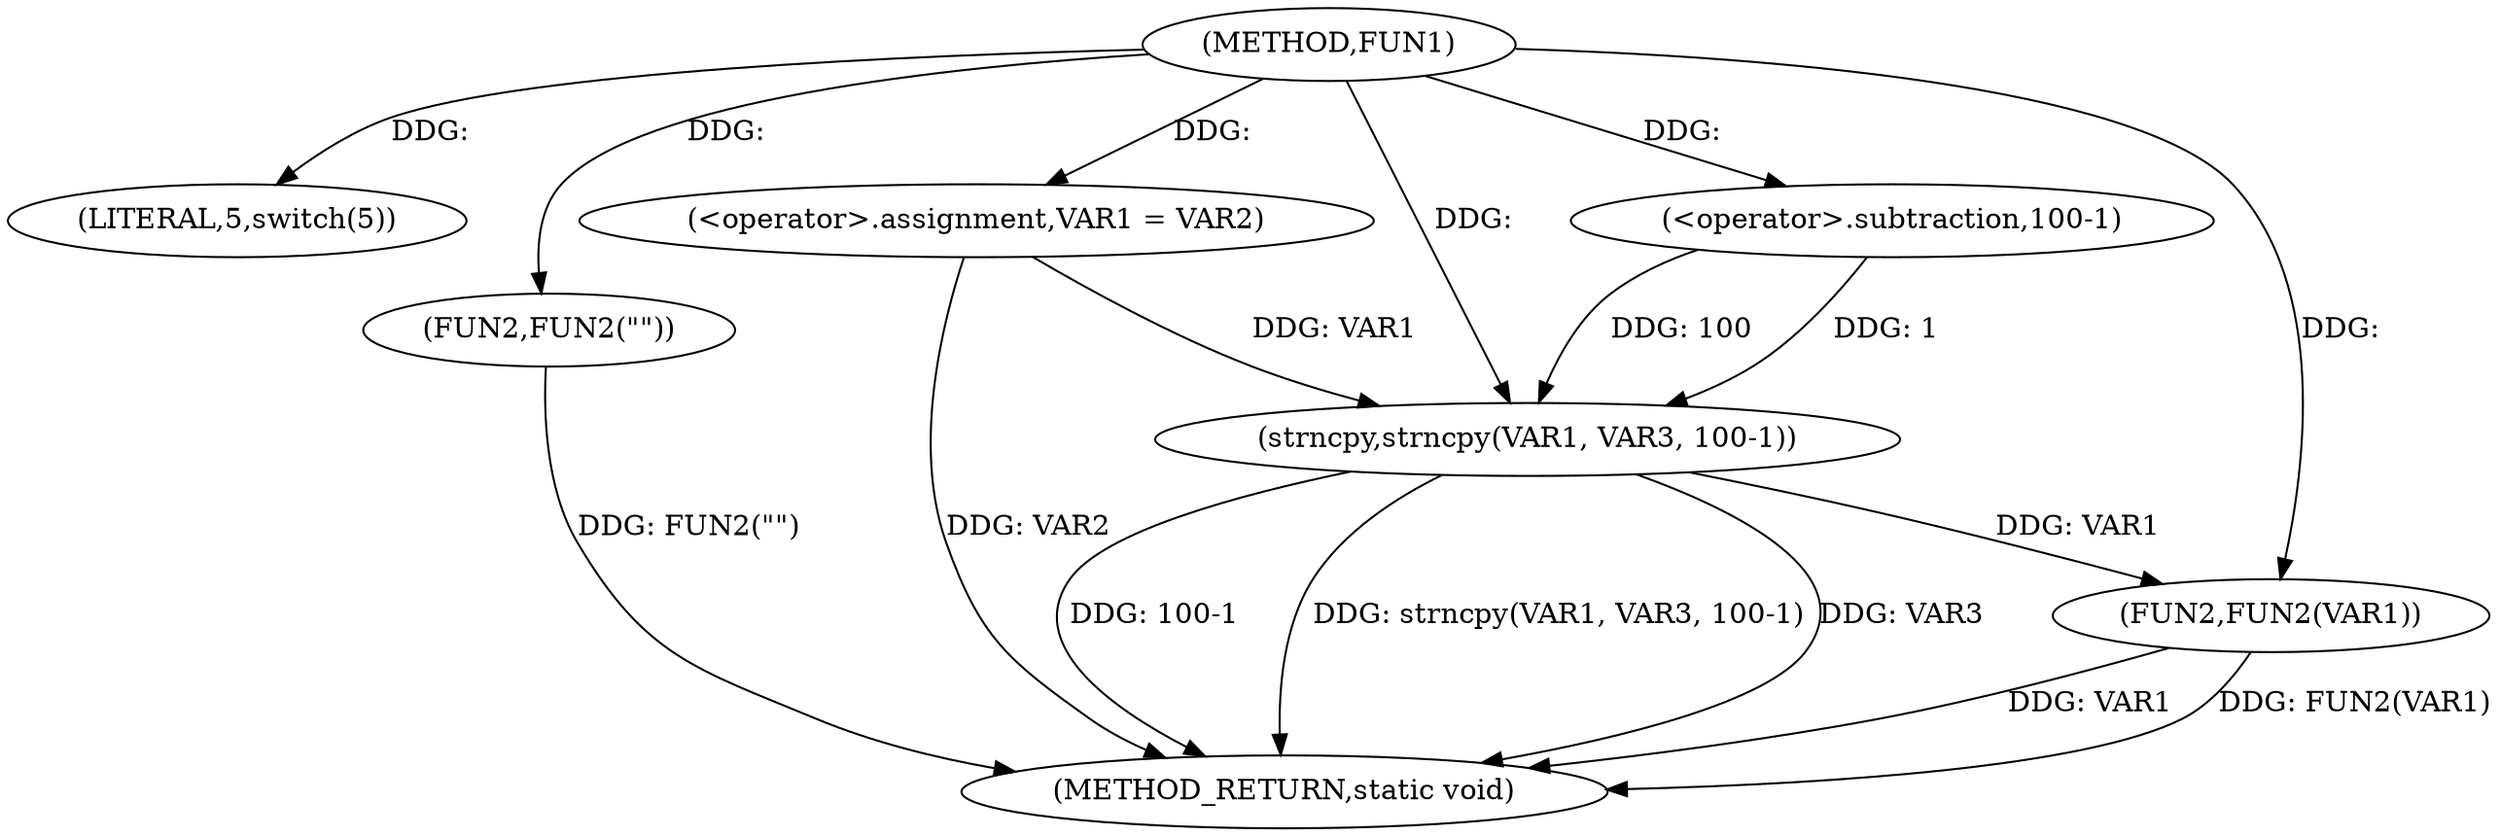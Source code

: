 digraph FUN1 {  
"1000100" [label = "(METHOD,FUN1)" ]
"1000126" [label = "(METHOD_RETURN,static void)" ]
"1000105" [label = "(LITERAL,5,switch(5))" ]
"1000108" [label = "(FUN2,FUN2(\"\"))" ]
"1000112" [label = "(<operator>.assignment,VAR1 = VAR2)" ]
"1000118" [label = "(strncpy,strncpy(VAR1, VAR3, 100-1))" ]
"1000121" [label = "(<operator>.subtraction,100-1)" ]
"1000124" [label = "(FUN2,FUN2(VAR1))" ]
  "1000124" -> "1000126"  [ label = "DDG: VAR1"] 
  "1000108" -> "1000126"  [ label = "DDG: FUN2(\"\")"] 
  "1000112" -> "1000126"  [ label = "DDG: VAR2"] 
  "1000118" -> "1000126"  [ label = "DDG: 100-1"] 
  "1000118" -> "1000126"  [ label = "DDG: strncpy(VAR1, VAR3, 100-1)"] 
  "1000118" -> "1000126"  [ label = "DDG: VAR3"] 
  "1000124" -> "1000126"  [ label = "DDG: FUN2(VAR1)"] 
  "1000100" -> "1000105"  [ label = "DDG: "] 
  "1000100" -> "1000108"  [ label = "DDG: "] 
  "1000100" -> "1000112"  [ label = "DDG: "] 
  "1000112" -> "1000118"  [ label = "DDG: VAR1"] 
  "1000100" -> "1000118"  [ label = "DDG: "] 
  "1000121" -> "1000118"  [ label = "DDG: 100"] 
  "1000121" -> "1000118"  [ label = "DDG: 1"] 
  "1000100" -> "1000121"  [ label = "DDG: "] 
  "1000118" -> "1000124"  [ label = "DDG: VAR1"] 
  "1000100" -> "1000124"  [ label = "DDG: "] 
}
